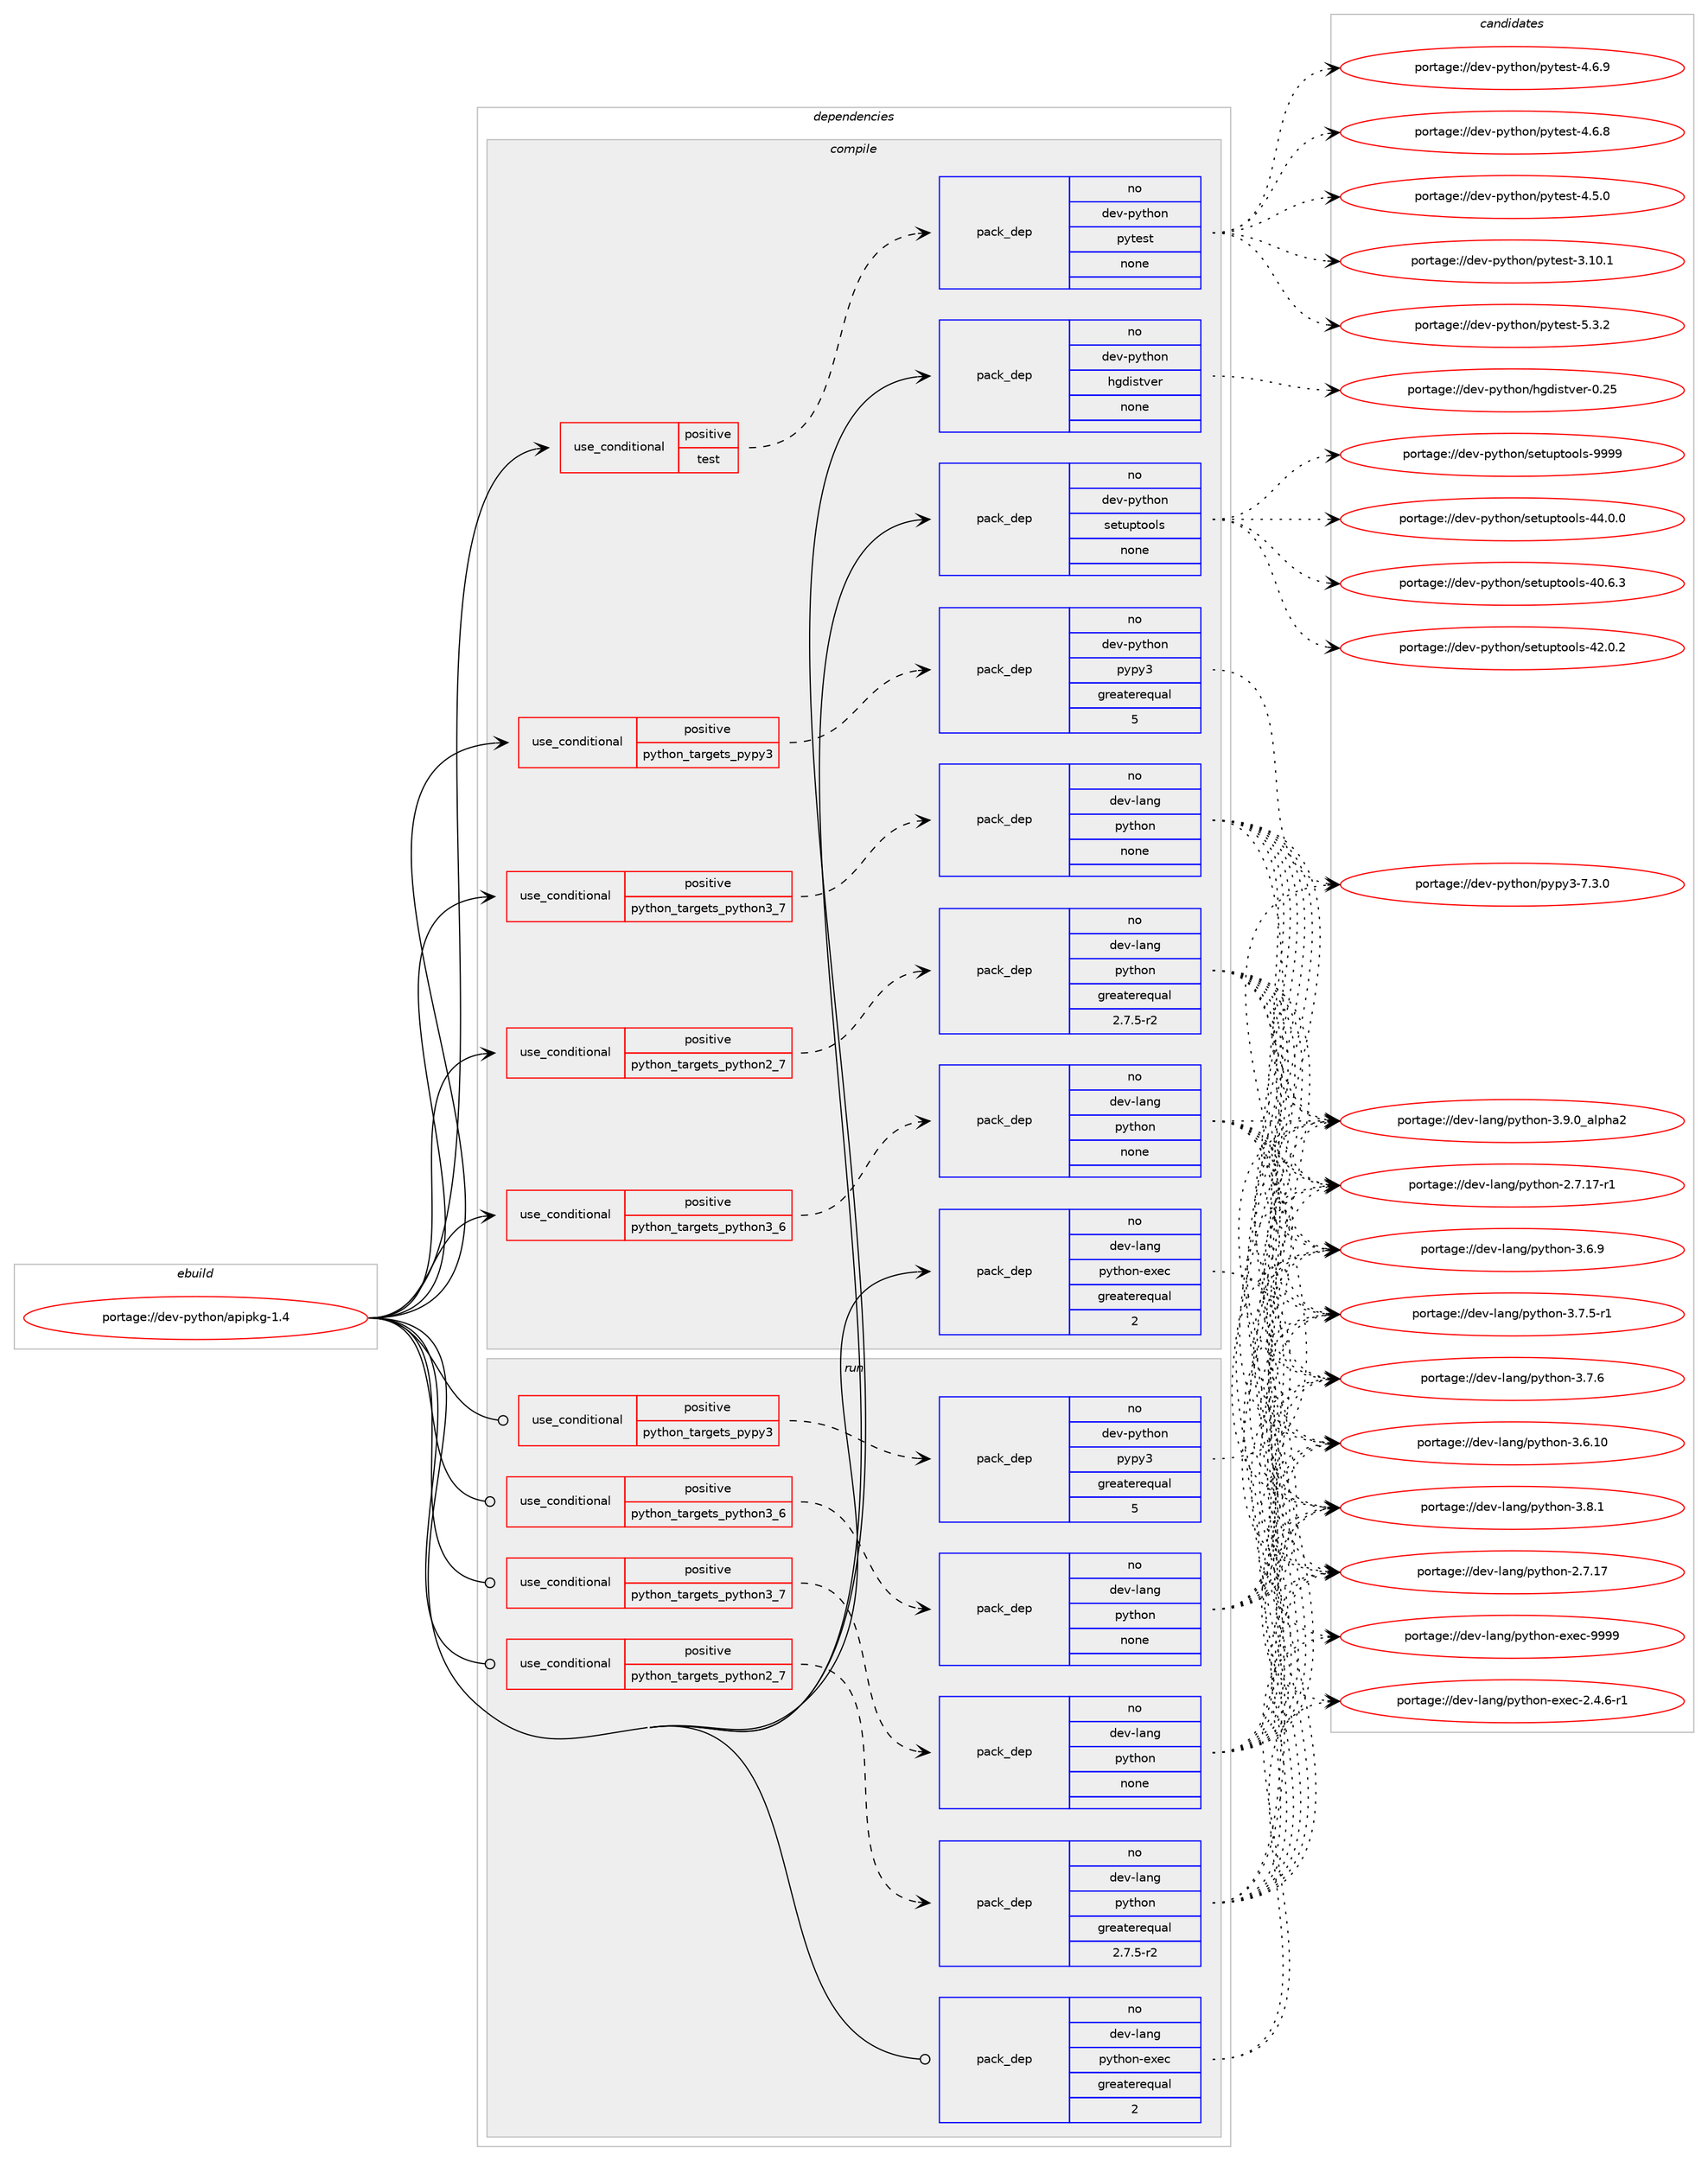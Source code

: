 digraph prolog {

# *************
# Graph options
# *************

newrank=true;
concentrate=true;
compound=true;
graph [rankdir=LR,fontname=Helvetica,fontsize=10,ranksep=1.5];#, ranksep=2.5, nodesep=0.2];
edge  [arrowhead=vee];
node  [fontname=Helvetica,fontsize=10];

# **********
# The ebuild
# **********

subgraph cluster_leftcol {
color=gray;
rank=same;
label=<<i>ebuild</i>>;
id [label="portage://dev-python/apipkg-1.4", color=red, width=4, href="../dev-python/apipkg-1.4.svg"];
}

# ****************
# The dependencies
# ****************

subgraph cluster_midcol {
color=gray;
label=<<i>dependencies</i>>;
subgraph cluster_compile {
fillcolor="#eeeeee";
style=filled;
label=<<i>compile</i>>;
subgraph cond119046 {
dependency471695 [label=<<TABLE BORDER="0" CELLBORDER="1" CELLSPACING="0" CELLPADDING="4"><TR><TD ROWSPAN="3" CELLPADDING="10">use_conditional</TD></TR><TR><TD>positive</TD></TR><TR><TD>python_targets_pypy3</TD></TR></TABLE>>, shape=none, color=red];
subgraph pack347634 {
dependency471696 [label=<<TABLE BORDER="0" CELLBORDER="1" CELLSPACING="0" CELLPADDING="4" WIDTH="220"><TR><TD ROWSPAN="6" CELLPADDING="30">pack_dep</TD></TR><TR><TD WIDTH="110">no</TD></TR><TR><TD>dev-python</TD></TR><TR><TD>pypy3</TD></TR><TR><TD>greaterequal</TD></TR><TR><TD>5</TD></TR></TABLE>>, shape=none, color=blue];
}
dependency471695:e -> dependency471696:w [weight=20,style="dashed",arrowhead="vee"];
}
id:e -> dependency471695:w [weight=20,style="solid",arrowhead="vee"];
subgraph cond119047 {
dependency471697 [label=<<TABLE BORDER="0" CELLBORDER="1" CELLSPACING="0" CELLPADDING="4"><TR><TD ROWSPAN="3" CELLPADDING="10">use_conditional</TD></TR><TR><TD>positive</TD></TR><TR><TD>python_targets_python2_7</TD></TR></TABLE>>, shape=none, color=red];
subgraph pack347635 {
dependency471698 [label=<<TABLE BORDER="0" CELLBORDER="1" CELLSPACING="0" CELLPADDING="4" WIDTH="220"><TR><TD ROWSPAN="6" CELLPADDING="30">pack_dep</TD></TR><TR><TD WIDTH="110">no</TD></TR><TR><TD>dev-lang</TD></TR><TR><TD>python</TD></TR><TR><TD>greaterequal</TD></TR><TR><TD>2.7.5-r2</TD></TR></TABLE>>, shape=none, color=blue];
}
dependency471697:e -> dependency471698:w [weight=20,style="dashed",arrowhead="vee"];
}
id:e -> dependency471697:w [weight=20,style="solid",arrowhead="vee"];
subgraph cond119048 {
dependency471699 [label=<<TABLE BORDER="0" CELLBORDER="1" CELLSPACING="0" CELLPADDING="4"><TR><TD ROWSPAN="3" CELLPADDING="10">use_conditional</TD></TR><TR><TD>positive</TD></TR><TR><TD>python_targets_python3_6</TD></TR></TABLE>>, shape=none, color=red];
subgraph pack347636 {
dependency471700 [label=<<TABLE BORDER="0" CELLBORDER="1" CELLSPACING="0" CELLPADDING="4" WIDTH="220"><TR><TD ROWSPAN="6" CELLPADDING="30">pack_dep</TD></TR><TR><TD WIDTH="110">no</TD></TR><TR><TD>dev-lang</TD></TR><TR><TD>python</TD></TR><TR><TD>none</TD></TR><TR><TD></TD></TR></TABLE>>, shape=none, color=blue];
}
dependency471699:e -> dependency471700:w [weight=20,style="dashed",arrowhead="vee"];
}
id:e -> dependency471699:w [weight=20,style="solid",arrowhead="vee"];
subgraph cond119049 {
dependency471701 [label=<<TABLE BORDER="0" CELLBORDER="1" CELLSPACING="0" CELLPADDING="4"><TR><TD ROWSPAN="3" CELLPADDING="10">use_conditional</TD></TR><TR><TD>positive</TD></TR><TR><TD>python_targets_python3_7</TD></TR></TABLE>>, shape=none, color=red];
subgraph pack347637 {
dependency471702 [label=<<TABLE BORDER="0" CELLBORDER="1" CELLSPACING="0" CELLPADDING="4" WIDTH="220"><TR><TD ROWSPAN="6" CELLPADDING="30">pack_dep</TD></TR><TR><TD WIDTH="110">no</TD></TR><TR><TD>dev-lang</TD></TR><TR><TD>python</TD></TR><TR><TD>none</TD></TR><TR><TD></TD></TR></TABLE>>, shape=none, color=blue];
}
dependency471701:e -> dependency471702:w [weight=20,style="dashed",arrowhead="vee"];
}
id:e -> dependency471701:w [weight=20,style="solid",arrowhead="vee"];
subgraph cond119050 {
dependency471703 [label=<<TABLE BORDER="0" CELLBORDER="1" CELLSPACING="0" CELLPADDING="4"><TR><TD ROWSPAN="3" CELLPADDING="10">use_conditional</TD></TR><TR><TD>positive</TD></TR><TR><TD>test</TD></TR></TABLE>>, shape=none, color=red];
subgraph pack347638 {
dependency471704 [label=<<TABLE BORDER="0" CELLBORDER="1" CELLSPACING="0" CELLPADDING="4" WIDTH="220"><TR><TD ROWSPAN="6" CELLPADDING="30">pack_dep</TD></TR><TR><TD WIDTH="110">no</TD></TR><TR><TD>dev-python</TD></TR><TR><TD>pytest</TD></TR><TR><TD>none</TD></TR><TR><TD></TD></TR></TABLE>>, shape=none, color=blue];
}
dependency471703:e -> dependency471704:w [weight=20,style="dashed",arrowhead="vee"];
}
id:e -> dependency471703:w [weight=20,style="solid",arrowhead="vee"];
subgraph pack347639 {
dependency471705 [label=<<TABLE BORDER="0" CELLBORDER="1" CELLSPACING="0" CELLPADDING="4" WIDTH="220"><TR><TD ROWSPAN="6" CELLPADDING="30">pack_dep</TD></TR><TR><TD WIDTH="110">no</TD></TR><TR><TD>dev-lang</TD></TR><TR><TD>python-exec</TD></TR><TR><TD>greaterequal</TD></TR><TR><TD>2</TD></TR></TABLE>>, shape=none, color=blue];
}
id:e -> dependency471705:w [weight=20,style="solid",arrowhead="vee"];
subgraph pack347640 {
dependency471706 [label=<<TABLE BORDER="0" CELLBORDER="1" CELLSPACING="0" CELLPADDING="4" WIDTH="220"><TR><TD ROWSPAN="6" CELLPADDING="30">pack_dep</TD></TR><TR><TD WIDTH="110">no</TD></TR><TR><TD>dev-python</TD></TR><TR><TD>hgdistver</TD></TR><TR><TD>none</TD></TR><TR><TD></TD></TR></TABLE>>, shape=none, color=blue];
}
id:e -> dependency471706:w [weight=20,style="solid",arrowhead="vee"];
subgraph pack347641 {
dependency471707 [label=<<TABLE BORDER="0" CELLBORDER="1" CELLSPACING="0" CELLPADDING="4" WIDTH="220"><TR><TD ROWSPAN="6" CELLPADDING="30">pack_dep</TD></TR><TR><TD WIDTH="110">no</TD></TR><TR><TD>dev-python</TD></TR><TR><TD>setuptools</TD></TR><TR><TD>none</TD></TR><TR><TD></TD></TR></TABLE>>, shape=none, color=blue];
}
id:e -> dependency471707:w [weight=20,style="solid",arrowhead="vee"];
}
subgraph cluster_compileandrun {
fillcolor="#eeeeee";
style=filled;
label=<<i>compile and run</i>>;
}
subgraph cluster_run {
fillcolor="#eeeeee";
style=filled;
label=<<i>run</i>>;
subgraph cond119051 {
dependency471708 [label=<<TABLE BORDER="0" CELLBORDER="1" CELLSPACING="0" CELLPADDING="4"><TR><TD ROWSPAN="3" CELLPADDING="10">use_conditional</TD></TR><TR><TD>positive</TD></TR><TR><TD>python_targets_pypy3</TD></TR></TABLE>>, shape=none, color=red];
subgraph pack347642 {
dependency471709 [label=<<TABLE BORDER="0" CELLBORDER="1" CELLSPACING="0" CELLPADDING="4" WIDTH="220"><TR><TD ROWSPAN="6" CELLPADDING="30">pack_dep</TD></TR><TR><TD WIDTH="110">no</TD></TR><TR><TD>dev-python</TD></TR><TR><TD>pypy3</TD></TR><TR><TD>greaterequal</TD></TR><TR><TD>5</TD></TR></TABLE>>, shape=none, color=blue];
}
dependency471708:e -> dependency471709:w [weight=20,style="dashed",arrowhead="vee"];
}
id:e -> dependency471708:w [weight=20,style="solid",arrowhead="odot"];
subgraph cond119052 {
dependency471710 [label=<<TABLE BORDER="0" CELLBORDER="1" CELLSPACING="0" CELLPADDING="4"><TR><TD ROWSPAN="3" CELLPADDING="10">use_conditional</TD></TR><TR><TD>positive</TD></TR><TR><TD>python_targets_python2_7</TD></TR></TABLE>>, shape=none, color=red];
subgraph pack347643 {
dependency471711 [label=<<TABLE BORDER="0" CELLBORDER="1" CELLSPACING="0" CELLPADDING="4" WIDTH="220"><TR><TD ROWSPAN="6" CELLPADDING="30">pack_dep</TD></TR><TR><TD WIDTH="110">no</TD></TR><TR><TD>dev-lang</TD></TR><TR><TD>python</TD></TR><TR><TD>greaterequal</TD></TR><TR><TD>2.7.5-r2</TD></TR></TABLE>>, shape=none, color=blue];
}
dependency471710:e -> dependency471711:w [weight=20,style="dashed",arrowhead="vee"];
}
id:e -> dependency471710:w [weight=20,style="solid",arrowhead="odot"];
subgraph cond119053 {
dependency471712 [label=<<TABLE BORDER="0" CELLBORDER="1" CELLSPACING="0" CELLPADDING="4"><TR><TD ROWSPAN="3" CELLPADDING="10">use_conditional</TD></TR><TR><TD>positive</TD></TR><TR><TD>python_targets_python3_6</TD></TR></TABLE>>, shape=none, color=red];
subgraph pack347644 {
dependency471713 [label=<<TABLE BORDER="0" CELLBORDER="1" CELLSPACING="0" CELLPADDING="4" WIDTH="220"><TR><TD ROWSPAN="6" CELLPADDING="30">pack_dep</TD></TR><TR><TD WIDTH="110">no</TD></TR><TR><TD>dev-lang</TD></TR><TR><TD>python</TD></TR><TR><TD>none</TD></TR><TR><TD></TD></TR></TABLE>>, shape=none, color=blue];
}
dependency471712:e -> dependency471713:w [weight=20,style="dashed",arrowhead="vee"];
}
id:e -> dependency471712:w [weight=20,style="solid",arrowhead="odot"];
subgraph cond119054 {
dependency471714 [label=<<TABLE BORDER="0" CELLBORDER="1" CELLSPACING="0" CELLPADDING="4"><TR><TD ROWSPAN="3" CELLPADDING="10">use_conditional</TD></TR><TR><TD>positive</TD></TR><TR><TD>python_targets_python3_7</TD></TR></TABLE>>, shape=none, color=red];
subgraph pack347645 {
dependency471715 [label=<<TABLE BORDER="0" CELLBORDER="1" CELLSPACING="0" CELLPADDING="4" WIDTH="220"><TR><TD ROWSPAN="6" CELLPADDING="30">pack_dep</TD></TR><TR><TD WIDTH="110">no</TD></TR><TR><TD>dev-lang</TD></TR><TR><TD>python</TD></TR><TR><TD>none</TD></TR><TR><TD></TD></TR></TABLE>>, shape=none, color=blue];
}
dependency471714:e -> dependency471715:w [weight=20,style="dashed",arrowhead="vee"];
}
id:e -> dependency471714:w [weight=20,style="solid",arrowhead="odot"];
subgraph pack347646 {
dependency471716 [label=<<TABLE BORDER="0" CELLBORDER="1" CELLSPACING="0" CELLPADDING="4" WIDTH="220"><TR><TD ROWSPAN="6" CELLPADDING="30">pack_dep</TD></TR><TR><TD WIDTH="110">no</TD></TR><TR><TD>dev-lang</TD></TR><TR><TD>python-exec</TD></TR><TR><TD>greaterequal</TD></TR><TR><TD>2</TD></TR></TABLE>>, shape=none, color=blue];
}
id:e -> dependency471716:w [weight=20,style="solid",arrowhead="odot"];
}
}

# **************
# The candidates
# **************

subgraph cluster_choices {
rank=same;
color=gray;
label=<<i>candidates</i>>;

subgraph choice347634 {
color=black;
nodesep=1;
choice100101118451121211161041111104711212111212151455546514648 [label="portage://dev-python/pypy3-7.3.0", color=red, width=4,href="../dev-python/pypy3-7.3.0.svg"];
dependency471696:e -> choice100101118451121211161041111104711212111212151455546514648:w [style=dotted,weight="100"];
}
subgraph choice347635 {
color=black;
nodesep=1;
choice10010111845108971101034711212111610411111045514657464895971081121049750 [label="portage://dev-lang/python-3.9.0_alpha2", color=red, width=4,href="../dev-lang/python-3.9.0_alpha2.svg"];
choice100101118451089711010347112121116104111110455146564649 [label="portage://dev-lang/python-3.8.1", color=red, width=4,href="../dev-lang/python-3.8.1.svg"];
choice100101118451089711010347112121116104111110455146554654 [label="portage://dev-lang/python-3.7.6", color=red, width=4,href="../dev-lang/python-3.7.6.svg"];
choice1001011184510897110103471121211161041111104551465546534511449 [label="portage://dev-lang/python-3.7.5-r1", color=red, width=4,href="../dev-lang/python-3.7.5-r1.svg"];
choice100101118451089711010347112121116104111110455146544657 [label="portage://dev-lang/python-3.6.9", color=red, width=4,href="../dev-lang/python-3.6.9.svg"];
choice10010111845108971101034711212111610411111045514654464948 [label="portage://dev-lang/python-3.6.10", color=red, width=4,href="../dev-lang/python-3.6.10.svg"];
choice100101118451089711010347112121116104111110455046554649554511449 [label="portage://dev-lang/python-2.7.17-r1", color=red, width=4,href="../dev-lang/python-2.7.17-r1.svg"];
choice10010111845108971101034711212111610411111045504655464955 [label="portage://dev-lang/python-2.7.17", color=red, width=4,href="../dev-lang/python-2.7.17.svg"];
dependency471698:e -> choice10010111845108971101034711212111610411111045514657464895971081121049750:w [style=dotted,weight="100"];
dependency471698:e -> choice100101118451089711010347112121116104111110455146564649:w [style=dotted,weight="100"];
dependency471698:e -> choice100101118451089711010347112121116104111110455146554654:w [style=dotted,weight="100"];
dependency471698:e -> choice1001011184510897110103471121211161041111104551465546534511449:w [style=dotted,weight="100"];
dependency471698:e -> choice100101118451089711010347112121116104111110455146544657:w [style=dotted,weight="100"];
dependency471698:e -> choice10010111845108971101034711212111610411111045514654464948:w [style=dotted,weight="100"];
dependency471698:e -> choice100101118451089711010347112121116104111110455046554649554511449:w [style=dotted,weight="100"];
dependency471698:e -> choice10010111845108971101034711212111610411111045504655464955:w [style=dotted,weight="100"];
}
subgraph choice347636 {
color=black;
nodesep=1;
choice10010111845108971101034711212111610411111045514657464895971081121049750 [label="portage://dev-lang/python-3.9.0_alpha2", color=red, width=4,href="../dev-lang/python-3.9.0_alpha2.svg"];
choice100101118451089711010347112121116104111110455146564649 [label="portage://dev-lang/python-3.8.1", color=red, width=4,href="../dev-lang/python-3.8.1.svg"];
choice100101118451089711010347112121116104111110455146554654 [label="portage://dev-lang/python-3.7.6", color=red, width=4,href="../dev-lang/python-3.7.6.svg"];
choice1001011184510897110103471121211161041111104551465546534511449 [label="portage://dev-lang/python-3.7.5-r1", color=red, width=4,href="../dev-lang/python-3.7.5-r1.svg"];
choice100101118451089711010347112121116104111110455146544657 [label="portage://dev-lang/python-3.6.9", color=red, width=4,href="../dev-lang/python-3.6.9.svg"];
choice10010111845108971101034711212111610411111045514654464948 [label="portage://dev-lang/python-3.6.10", color=red, width=4,href="../dev-lang/python-3.6.10.svg"];
choice100101118451089711010347112121116104111110455046554649554511449 [label="portage://dev-lang/python-2.7.17-r1", color=red, width=4,href="../dev-lang/python-2.7.17-r1.svg"];
choice10010111845108971101034711212111610411111045504655464955 [label="portage://dev-lang/python-2.7.17", color=red, width=4,href="../dev-lang/python-2.7.17.svg"];
dependency471700:e -> choice10010111845108971101034711212111610411111045514657464895971081121049750:w [style=dotted,weight="100"];
dependency471700:e -> choice100101118451089711010347112121116104111110455146564649:w [style=dotted,weight="100"];
dependency471700:e -> choice100101118451089711010347112121116104111110455146554654:w [style=dotted,weight="100"];
dependency471700:e -> choice1001011184510897110103471121211161041111104551465546534511449:w [style=dotted,weight="100"];
dependency471700:e -> choice100101118451089711010347112121116104111110455146544657:w [style=dotted,weight="100"];
dependency471700:e -> choice10010111845108971101034711212111610411111045514654464948:w [style=dotted,weight="100"];
dependency471700:e -> choice100101118451089711010347112121116104111110455046554649554511449:w [style=dotted,weight="100"];
dependency471700:e -> choice10010111845108971101034711212111610411111045504655464955:w [style=dotted,weight="100"];
}
subgraph choice347637 {
color=black;
nodesep=1;
choice10010111845108971101034711212111610411111045514657464895971081121049750 [label="portage://dev-lang/python-3.9.0_alpha2", color=red, width=4,href="../dev-lang/python-3.9.0_alpha2.svg"];
choice100101118451089711010347112121116104111110455146564649 [label="portage://dev-lang/python-3.8.1", color=red, width=4,href="../dev-lang/python-3.8.1.svg"];
choice100101118451089711010347112121116104111110455146554654 [label="portage://dev-lang/python-3.7.6", color=red, width=4,href="../dev-lang/python-3.7.6.svg"];
choice1001011184510897110103471121211161041111104551465546534511449 [label="portage://dev-lang/python-3.7.5-r1", color=red, width=4,href="../dev-lang/python-3.7.5-r1.svg"];
choice100101118451089711010347112121116104111110455146544657 [label="portage://dev-lang/python-3.6.9", color=red, width=4,href="../dev-lang/python-3.6.9.svg"];
choice10010111845108971101034711212111610411111045514654464948 [label="portage://dev-lang/python-3.6.10", color=red, width=4,href="../dev-lang/python-3.6.10.svg"];
choice100101118451089711010347112121116104111110455046554649554511449 [label="portage://dev-lang/python-2.7.17-r1", color=red, width=4,href="../dev-lang/python-2.7.17-r1.svg"];
choice10010111845108971101034711212111610411111045504655464955 [label="portage://dev-lang/python-2.7.17", color=red, width=4,href="../dev-lang/python-2.7.17.svg"];
dependency471702:e -> choice10010111845108971101034711212111610411111045514657464895971081121049750:w [style=dotted,weight="100"];
dependency471702:e -> choice100101118451089711010347112121116104111110455146564649:w [style=dotted,weight="100"];
dependency471702:e -> choice100101118451089711010347112121116104111110455146554654:w [style=dotted,weight="100"];
dependency471702:e -> choice1001011184510897110103471121211161041111104551465546534511449:w [style=dotted,weight="100"];
dependency471702:e -> choice100101118451089711010347112121116104111110455146544657:w [style=dotted,weight="100"];
dependency471702:e -> choice10010111845108971101034711212111610411111045514654464948:w [style=dotted,weight="100"];
dependency471702:e -> choice100101118451089711010347112121116104111110455046554649554511449:w [style=dotted,weight="100"];
dependency471702:e -> choice10010111845108971101034711212111610411111045504655464955:w [style=dotted,weight="100"];
}
subgraph choice347638 {
color=black;
nodesep=1;
choice1001011184511212111610411111047112121116101115116455346514650 [label="portage://dev-python/pytest-5.3.2", color=red, width=4,href="../dev-python/pytest-5.3.2.svg"];
choice1001011184511212111610411111047112121116101115116455246544657 [label="portage://dev-python/pytest-4.6.9", color=red, width=4,href="../dev-python/pytest-4.6.9.svg"];
choice1001011184511212111610411111047112121116101115116455246544656 [label="portage://dev-python/pytest-4.6.8", color=red, width=4,href="../dev-python/pytest-4.6.8.svg"];
choice1001011184511212111610411111047112121116101115116455246534648 [label="portage://dev-python/pytest-4.5.0", color=red, width=4,href="../dev-python/pytest-4.5.0.svg"];
choice100101118451121211161041111104711212111610111511645514649484649 [label="portage://dev-python/pytest-3.10.1", color=red, width=4,href="../dev-python/pytest-3.10.1.svg"];
dependency471704:e -> choice1001011184511212111610411111047112121116101115116455346514650:w [style=dotted,weight="100"];
dependency471704:e -> choice1001011184511212111610411111047112121116101115116455246544657:w [style=dotted,weight="100"];
dependency471704:e -> choice1001011184511212111610411111047112121116101115116455246544656:w [style=dotted,weight="100"];
dependency471704:e -> choice1001011184511212111610411111047112121116101115116455246534648:w [style=dotted,weight="100"];
dependency471704:e -> choice100101118451121211161041111104711212111610111511645514649484649:w [style=dotted,weight="100"];
}
subgraph choice347639 {
color=black;
nodesep=1;
choice10010111845108971101034711212111610411111045101120101994557575757 [label="portage://dev-lang/python-exec-9999", color=red, width=4,href="../dev-lang/python-exec-9999.svg"];
choice10010111845108971101034711212111610411111045101120101994550465246544511449 [label="portage://dev-lang/python-exec-2.4.6-r1", color=red, width=4,href="../dev-lang/python-exec-2.4.6-r1.svg"];
dependency471705:e -> choice10010111845108971101034711212111610411111045101120101994557575757:w [style=dotted,weight="100"];
dependency471705:e -> choice10010111845108971101034711212111610411111045101120101994550465246544511449:w [style=dotted,weight="100"];
}
subgraph choice347640 {
color=black;
nodesep=1;
choice10010111845112121116104111110471041031001051151161181011144548465053 [label="portage://dev-python/hgdistver-0.25", color=red, width=4,href="../dev-python/hgdistver-0.25.svg"];
dependency471706:e -> choice10010111845112121116104111110471041031001051151161181011144548465053:w [style=dotted,weight="100"];
}
subgraph choice347641 {
color=black;
nodesep=1;
choice10010111845112121116104111110471151011161171121161111111081154557575757 [label="portage://dev-python/setuptools-9999", color=red, width=4,href="../dev-python/setuptools-9999.svg"];
choice100101118451121211161041111104711510111611711211611111110811545525246484648 [label="portage://dev-python/setuptools-44.0.0", color=red, width=4,href="../dev-python/setuptools-44.0.0.svg"];
choice100101118451121211161041111104711510111611711211611111110811545525046484650 [label="portage://dev-python/setuptools-42.0.2", color=red, width=4,href="../dev-python/setuptools-42.0.2.svg"];
choice100101118451121211161041111104711510111611711211611111110811545524846544651 [label="portage://dev-python/setuptools-40.6.3", color=red, width=4,href="../dev-python/setuptools-40.6.3.svg"];
dependency471707:e -> choice10010111845112121116104111110471151011161171121161111111081154557575757:w [style=dotted,weight="100"];
dependency471707:e -> choice100101118451121211161041111104711510111611711211611111110811545525246484648:w [style=dotted,weight="100"];
dependency471707:e -> choice100101118451121211161041111104711510111611711211611111110811545525046484650:w [style=dotted,weight="100"];
dependency471707:e -> choice100101118451121211161041111104711510111611711211611111110811545524846544651:w [style=dotted,weight="100"];
}
subgraph choice347642 {
color=black;
nodesep=1;
choice100101118451121211161041111104711212111212151455546514648 [label="portage://dev-python/pypy3-7.3.0", color=red, width=4,href="../dev-python/pypy3-7.3.0.svg"];
dependency471709:e -> choice100101118451121211161041111104711212111212151455546514648:w [style=dotted,weight="100"];
}
subgraph choice347643 {
color=black;
nodesep=1;
choice10010111845108971101034711212111610411111045514657464895971081121049750 [label="portage://dev-lang/python-3.9.0_alpha2", color=red, width=4,href="../dev-lang/python-3.9.0_alpha2.svg"];
choice100101118451089711010347112121116104111110455146564649 [label="portage://dev-lang/python-3.8.1", color=red, width=4,href="../dev-lang/python-3.8.1.svg"];
choice100101118451089711010347112121116104111110455146554654 [label="portage://dev-lang/python-3.7.6", color=red, width=4,href="../dev-lang/python-3.7.6.svg"];
choice1001011184510897110103471121211161041111104551465546534511449 [label="portage://dev-lang/python-3.7.5-r1", color=red, width=4,href="../dev-lang/python-3.7.5-r1.svg"];
choice100101118451089711010347112121116104111110455146544657 [label="portage://dev-lang/python-3.6.9", color=red, width=4,href="../dev-lang/python-3.6.9.svg"];
choice10010111845108971101034711212111610411111045514654464948 [label="portage://dev-lang/python-3.6.10", color=red, width=4,href="../dev-lang/python-3.6.10.svg"];
choice100101118451089711010347112121116104111110455046554649554511449 [label="portage://dev-lang/python-2.7.17-r1", color=red, width=4,href="../dev-lang/python-2.7.17-r1.svg"];
choice10010111845108971101034711212111610411111045504655464955 [label="portage://dev-lang/python-2.7.17", color=red, width=4,href="../dev-lang/python-2.7.17.svg"];
dependency471711:e -> choice10010111845108971101034711212111610411111045514657464895971081121049750:w [style=dotted,weight="100"];
dependency471711:e -> choice100101118451089711010347112121116104111110455146564649:w [style=dotted,weight="100"];
dependency471711:e -> choice100101118451089711010347112121116104111110455146554654:w [style=dotted,weight="100"];
dependency471711:e -> choice1001011184510897110103471121211161041111104551465546534511449:w [style=dotted,weight="100"];
dependency471711:e -> choice100101118451089711010347112121116104111110455146544657:w [style=dotted,weight="100"];
dependency471711:e -> choice10010111845108971101034711212111610411111045514654464948:w [style=dotted,weight="100"];
dependency471711:e -> choice100101118451089711010347112121116104111110455046554649554511449:w [style=dotted,weight="100"];
dependency471711:e -> choice10010111845108971101034711212111610411111045504655464955:w [style=dotted,weight="100"];
}
subgraph choice347644 {
color=black;
nodesep=1;
choice10010111845108971101034711212111610411111045514657464895971081121049750 [label="portage://dev-lang/python-3.9.0_alpha2", color=red, width=4,href="../dev-lang/python-3.9.0_alpha2.svg"];
choice100101118451089711010347112121116104111110455146564649 [label="portage://dev-lang/python-3.8.1", color=red, width=4,href="../dev-lang/python-3.8.1.svg"];
choice100101118451089711010347112121116104111110455146554654 [label="portage://dev-lang/python-3.7.6", color=red, width=4,href="../dev-lang/python-3.7.6.svg"];
choice1001011184510897110103471121211161041111104551465546534511449 [label="portage://dev-lang/python-3.7.5-r1", color=red, width=4,href="../dev-lang/python-3.7.5-r1.svg"];
choice100101118451089711010347112121116104111110455146544657 [label="portage://dev-lang/python-3.6.9", color=red, width=4,href="../dev-lang/python-3.6.9.svg"];
choice10010111845108971101034711212111610411111045514654464948 [label="portage://dev-lang/python-3.6.10", color=red, width=4,href="../dev-lang/python-3.6.10.svg"];
choice100101118451089711010347112121116104111110455046554649554511449 [label="portage://dev-lang/python-2.7.17-r1", color=red, width=4,href="../dev-lang/python-2.7.17-r1.svg"];
choice10010111845108971101034711212111610411111045504655464955 [label="portage://dev-lang/python-2.7.17", color=red, width=4,href="../dev-lang/python-2.7.17.svg"];
dependency471713:e -> choice10010111845108971101034711212111610411111045514657464895971081121049750:w [style=dotted,weight="100"];
dependency471713:e -> choice100101118451089711010347112121116104111110455146564649:w [style=dotted,weight="100"];
dependency471713:e -> choice100101118451089711010347112121116104111110455146554654:w [style=dotted,weight="100"];
dependency471713:e -> choice1001011184510897110103471121211161041111104551465546534511449:w [style=dotted,weight="100"];
dependency471713:e -> choice100101118451089711010347112121116104111110455146544657:w [style=dotted,weight="100"];
dependency471713:e -> choice10010111845108971101034711212111610411111045514654464948:w [style=dotted,weight="100"];
dependency471713:e -> choice100101118451089711010347112121116104111110455046554649554511449:w [style=dotted,weight="100"];
dependency471713:e -> choice10010111845108971101034711212111610411111045504655464955:w [style=dotted,weight="100"];
}
subgraph choice347645 {
color=black;
nodesep=1;
choice10010111845108971101034711212111610411111045514657464895971081121049750 [label="portage://dev-lang/python-3.9.0_alpha2", color=red, width=4,href="../dev-lang/python-3.9.0_alpha2.svg"];
choice100101118451089711010347112121116104111110455146564649 [label="portage://dev-lang/python-3.8.1", color=red, width=4,href="../dev-lang/python-3.8.1.svg"];
choice100101118451089711010347112121116104111110455146554654 [label="portage://dev-lang/python-3.7.6", color=red, width=4,href="../dev-lang/python-3.7.6.svg"];
choice1001011184510897110103471121211161041111104551465546534511449 [label="portage://dev-lang/python-3.7.5-r1", color=red, width=4,href="../dev-lang/python-3.7.5-r1.svg"];
choice100101118451089711010347112121116104111110455146544657 [label="portage://dev-lang/python-3.6.9", color=red, width=4,href="../dev-lang/python-3.6.9.svg"];
choice10010111845108971101034711212111610411111045514654464948 [label="portage://dev-lang/python-3.6.10", color=red, width=4,href="../dev-lang/python-3.6.10.svg"];
choice100101118451089711010347112121116104111110455046554649554511449 [label="portage://dev-lang/python-2.7.17-r1", color=red, width=4,href="../dev-lang/python-2.7.17-r1.svg"];
choice10010111845108971101034711212111610411111045504655464955 [label="portage://dev-lang/python-2.7.17", color=red, width=4,href="../dev-lang/python-2.7.17.svg"];
dependency471715:e -> choice10010111845108971101034711212111610411111045514657464895971081121049750:w [style=dotted,weight="100"];
dependency471715:e -> choice100101118451089711010347112121116104111110455146564649:w [style=dotted,weight="100"];
dependency471715:e -> choice100101118451089711010347112121116104111110455146554654:w [style=dotted,weight="100"];
dependency471715:e -> choice1001011184510897110103471121211161041111104551465546534511449:w [style=dotted,weight="100"];
dependency471715:e -> choice100101118451089711010347112121116104111110455146544657:w [style=dotted,weight="100"];
dependency471715:e -> choice10010111845108971101034711212111610411111045514654464948:w [style=dotted,weight="100"];
dependency471715:e -> choice100101118451089711010347112121116104111110455046554649554511449:w [style=dotted,weight="100"];
dependency471715:e -> choice10010111845108971101034711212111610411111045504655464955:w [style=dotted,weight="100"];
}
subgraph choice347646 {
color=black;
nodesep=1;
choice10010111845108971101034711212111610411111045101120101994557575757 [label="portage://dev-lang/python-exec-9999", color=red, width=4,href="../dev-lang/python-exec-9999.svg"];
choice10010111845108971101034711212111610411111045101120101994550465246544511449 [label="portage://dev-lang/python-exec-2.4.6-r1", color=red, width=4,href="../dev-lang/python-exec-2.4.6-r1.svg"];
dependency471716:e -> choice10010111845108971101034711212111610411111045101120101994557575757:w [style=dotted,weight="100"];
dependency471716:e -> choice10010111845108971101034711212111610411111045101120101994550465246544511449:w [style=dotted,weight="100"];
}
}

}
